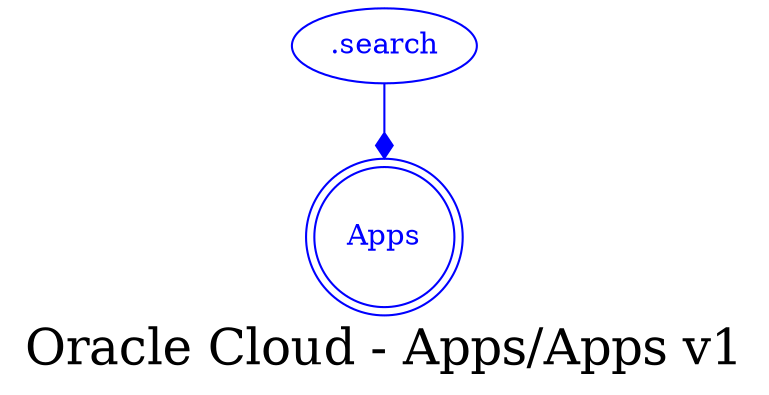 digraph LexiconGraph {
graph[label="Oracle Cloud - Apps/Apps v1", fontsize=24]
splines=true
"Apps" [color=blue, fontcolor=blue, shape=doublecircle]
".search" -> "Apps" [color=blue, fontcolor=blue, arrowhead=diamond, arrowtail=none]
".search" [color=blue, fontcolor=blue, shape=ellipse]
}
